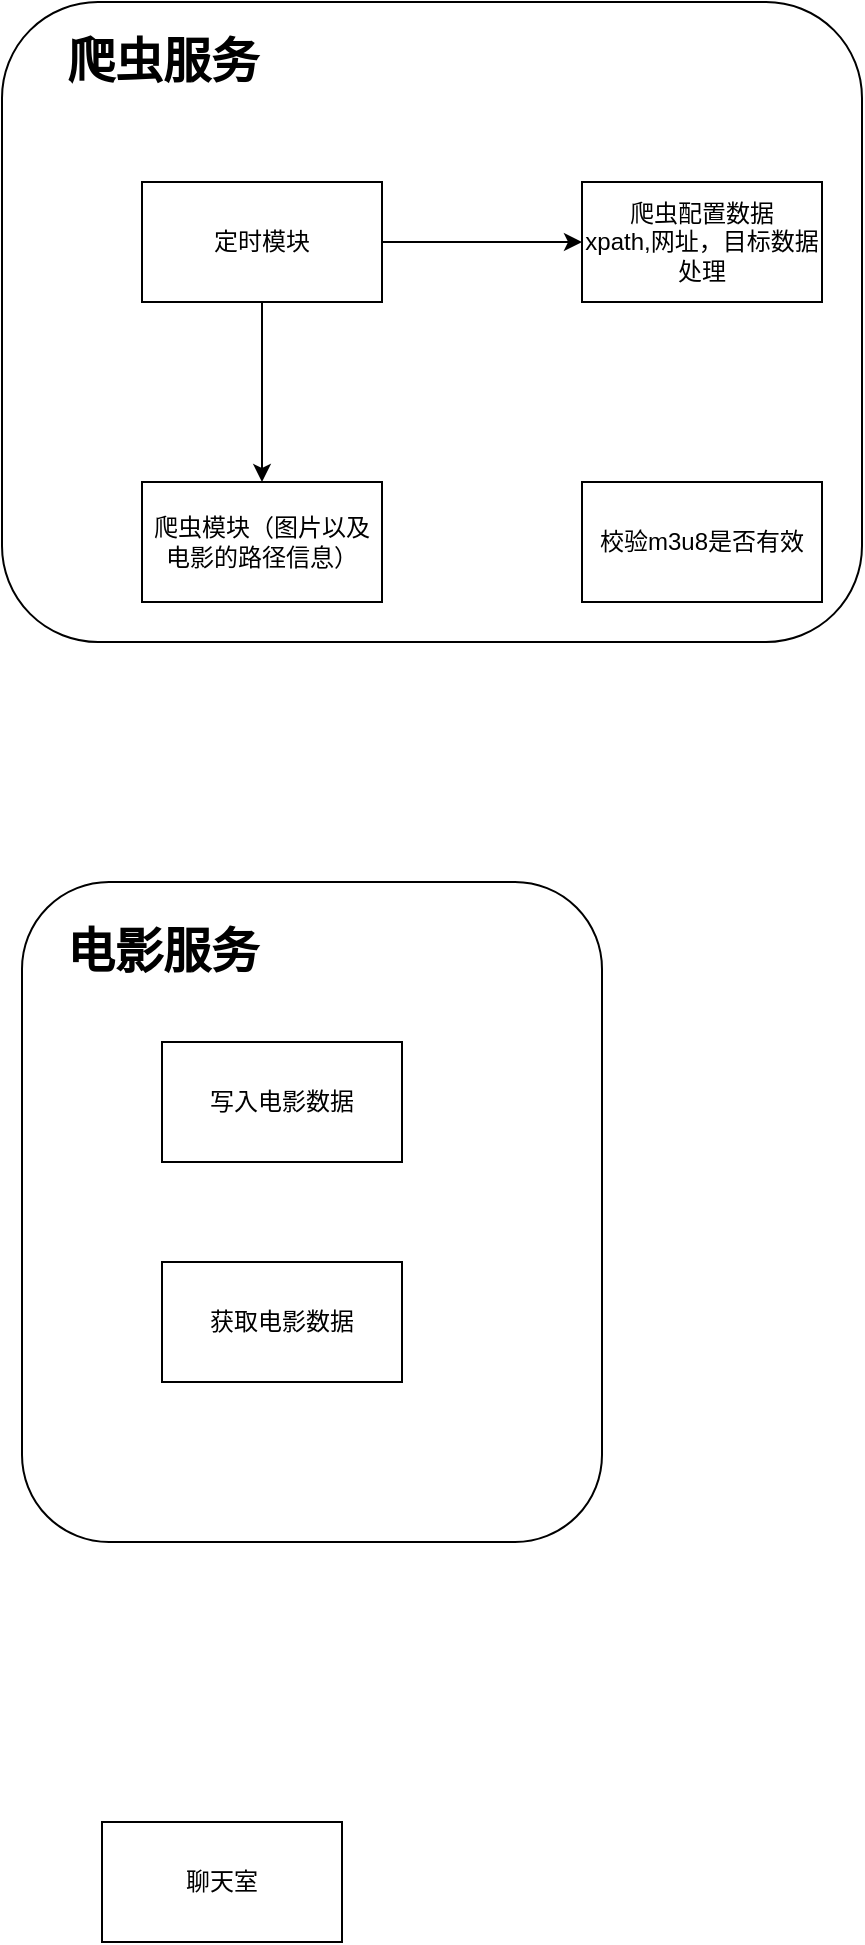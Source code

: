 <mxfile version="13.1.3">
    <diagram id="6hGFLwfOUW9BJ-s0fimq" name="Page-1">
        <mxGraphModel dx="774" dy="1170" grid="1" gridSize="10" guides="1" tooltips="1" connect="1" arrows="1" fold="1" page="1" pageScale="1" pageWidth="827" pageHeight="1169" math="0" shadow="0">
            <root>
                <mxCell id="0"/>
                <mxCell id="1" parent="0"/>
                <mxCell id="12" value="" style="rounded=1;whiteSpace=wrap;html=1;" vertex="1" parent="1">
                    <mxGeometry x="160" y="530" width="290" height="330" as="geometry"/>
                </mxCell>
                <mxCell id="8" value="" style="rounded=1;whiteSpace=wrap;html=1;" vertex="1" parent="1">
                    <mxGeometry x="150" y="90" width="430" height="320" as="geometry"/>
                </mxCell>
                <mxCell id="2" value="爬虫配置数据&lt;br&gt;xpath,网址，目标数据处理" style="rounded=0;whiteSpace=wrap;html=1;" vertex="1" parent="1">
                    <mxGeometry x="440" y="180" width="120" height="60" as="geometry"/>
                </mxCell>
                <mxCell id="5" style="edgeStyle=orthogonalEdgeStyle;rounded=0;orthogonalLoop=1;jettySize=auto;html=1;exitX=1;exitY=0.5;exitDx=0;exitDy=0;entryX=0;entryY=0.5;entryDx=0;entryDy=0;" edge="1" parent="1" source="3" target="2">
                    <mxGeometry relative="1" as="geometry"/>
                </mxCell>
                <mxCell id="6" style="edgeStyle=orthogonalEdgeStyle;rounded=0;orthogonalLoop=1;jettySize=auto;html=1;exitX=0.5;exitY=1;exitDx=0;exitDy=0;" edge="1" parent="1" source="3" target="4">
                    <mxGeometry relative="1" as="geometry"/>
                </mxCell>
                <mxCell id="3" value="定时模块" style="rounded=0;whiteSpace=wrap;html=1;" vertex="1" parent="1">
                    <mxGeometry x="220" y="180" width="120" height="60" as="geometry"/>
                </mxCell>
                <mxCell id="4" value="爬虫模块（图片以及电影的路径信息）" style="rounded=0;whiteSpace=wrap;html=1;" vertex="1" parent="1">
                    <mxGeometry x="220" y="330" width="120" height="60" as="geometry"/>
                </mxCell>
                <mxCell id="9" value="爬虫服务" style="text;strokeColor=none;fillColor=none;html=1;fontSize=24;fontStyle=1;verticalAlign=middle;align=center;" vertex="1" parent="1">
                    <mxGeometry x="180" y="100" width="100" height="40" as="geometry"/>
                </mxCell>
                <mxCell id="10" value="写入电影数据" style="rounded=0;whiteSpace=wrap;html=1;" vertex="1" parent="1">
                    <mxGeometry x="230" y="610" width="120" height="60" as="geometry"/>
                </mxCell>
                <mxCell id="14" value="校验m3u8是否有效" style="rounded=0;whiteSpace=wrap;html=1;" vertex="1" parent="1">
                    <mxGeometry x="440" y="330" width="120" height="60" as="geometry"/>
                </mxCell>
                <mxCell id="15" value="获取电影数据" style="rounded=0;whiteSpace=wrap;html=1;" vertex="1" parent="1">
                    <mxGeometry x="230" y="720" width="120" height="60" as="geometry"/>
                </mxCell>
                <mxCell id="18" value="电影服务" style="text;strokeColor=none;fillColor=none;html=1;fontSize=24;fontStyle=1;verticalAlign=middle;align=center;" vertex="1" parent="1">
                    <mxGeometry x="180" y="545" width="100" height="40" as="geometry"/>
                </mxCell>
                <mxCell id="21" value="聊天室" style="rounded=0;whiteSpace=wrap;html=1;" vertex="1" parent="1">
                    <mxGeometry x="200" y="1000" width="120" height="60" as="geometry"/>
                </mxCell>
            </root>
        </mxGraphModel>
    </diagram>
</mxfile>